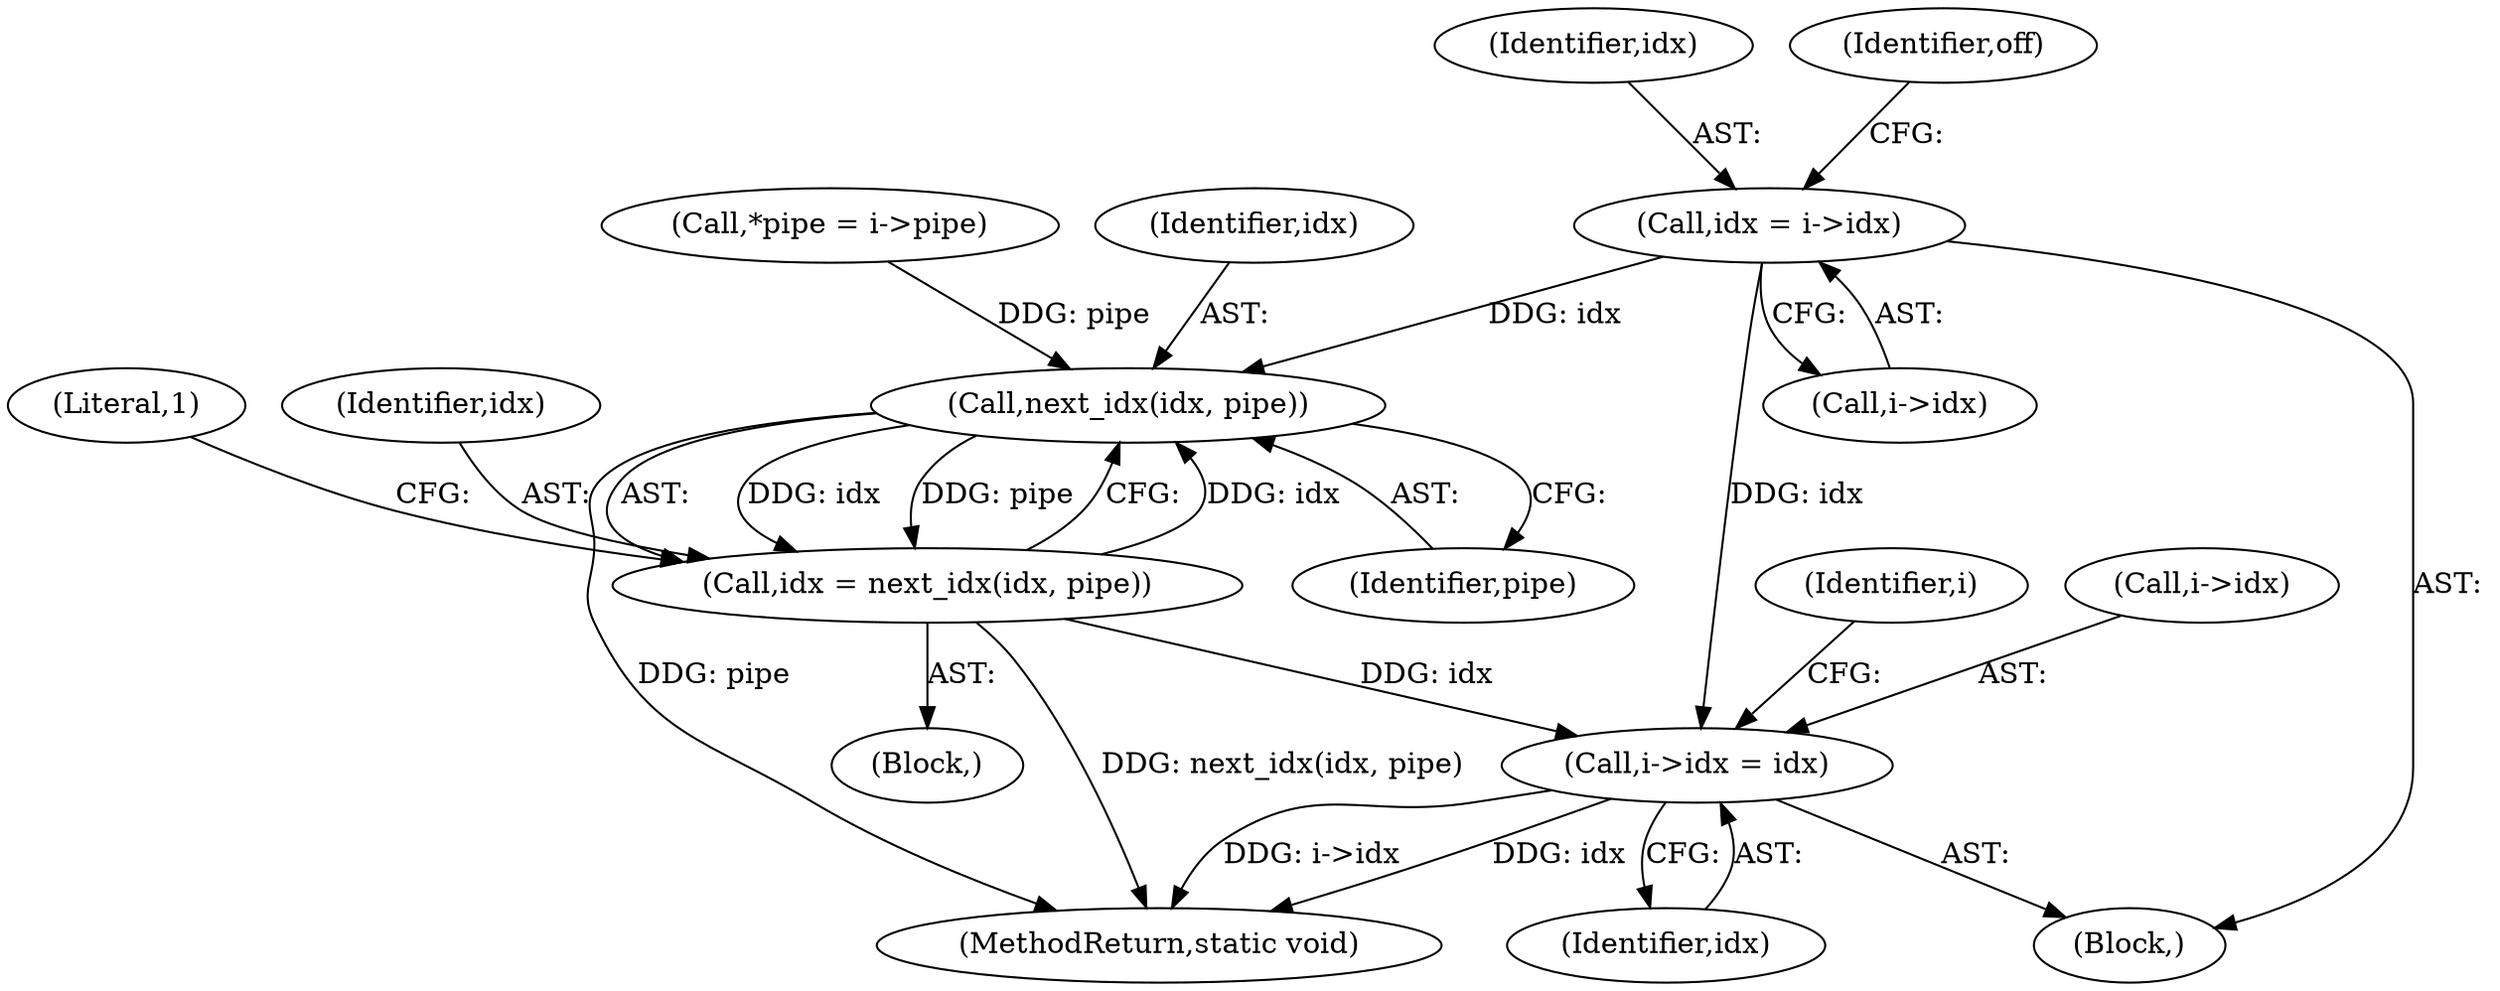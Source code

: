 digraph "0_linux_b9dc6f65bc5e232d1c05fe34b5daadc7e8bbf1fb_0@pointer" {
"1000139" [label="(Call,idx = i->idx)"];
"1000182" [label="(Call,next_idx(idx, pipe))"];
"1000180" [label="(Call,idx = next_idx(idx, pipe))"];
"1000185" [label="(Call,i->idx = idx)"];
"1000183" [label="(Identifier,idx)"];
"1000139" [label="(Call,idx = i->idx)"];
"1000182" [label="(Call,next_idx(idx, pipe))"];
"1000180" [label="(Call,idx = next_idx(idx, pipe))"];
"1000206" [label="(MethodReturn,static void)"];
"1000192" [label="(Identifier,i)"];
"1000126" [label="(Block,)"];
"1000141" [label="(Call,i->idx)"];
"1000107" [label="(Call,*pipe = i->pipe)"];
"1000140" [label="(Identifier,idx)"];
"1000145" [label="(Identifier,off)"];
"1000159" [label="(Block,)"];
"1000189" [label="(Identifier,idx)"];
"1000184" [label="(Identifier,pipe)"];
"1000158" [label="(Literal,1)"];
"1000185" [label="(Call,i->idx = idx)"];
"1000186" [label="(Call,i->idx)"];
"1000181" [label="(Identifier,idx)"];
"1000139" -> "1000126"  [label="AST: "];
"1000139" -> "1000141"  [label="CFG: "];
"1000140" -> "1000139"  [label="AST: "];
"1000141" -> "1000139"  [label="AST: "];
"1000145" -> "1000139"  [label="CFG: "];
"1000139" -> "1000182"  [label="DDG: idx"];
"1000139" -> "1000185"  [label="DDG: idx"];
"1000182" -> "1000180"  [label="AST: "];
"1000182" -> "1000184"  [label="CFG: "];
"1000183" -> "1000182"  [label="AST: "];
"1000184" -> "1000182"  [label="AST: "];
"1000180" -> "1000182"  [label="CFG: "];
"1000182" -> "1000206"  [label="DDG: pipe"];
"1000182" -> "1000180"  [label="DDG: idx"];
"1000182" -> "1000180"  [label="DDG: pipe"];
"1000180" -> "1000182"  [label="DDG: idx"];
"1000107" -> "1000182"  [label="DDG: pipe"];
"1000180" -> "1000159"  [label="AST: "];
"1000181" -> "1000180"  [label="AST: "];
"1000158" -> "1000180"  [label="CFG: "];
"1000180" -> "1000206"  [label="DDG: next_idx(idx, pipe)"];
"1000180" -> "1000185"  [label="DDG: idx"];
"1000185" -> "1000126"  [label="AST: "];
"1000185" -> "1000189"  [label="CFG: "];
"1000186" -> "1000185"  [label="AST: "];
"1000189" -> "1000185"  [label="AST: "];
"1000192" -> "1000185"  [label="CFG: "];
"1000185" -> "1000206"  [label="DDG: i->idx"];
"1000185" -> "1000206"  [label="DDG: idx"];
}
